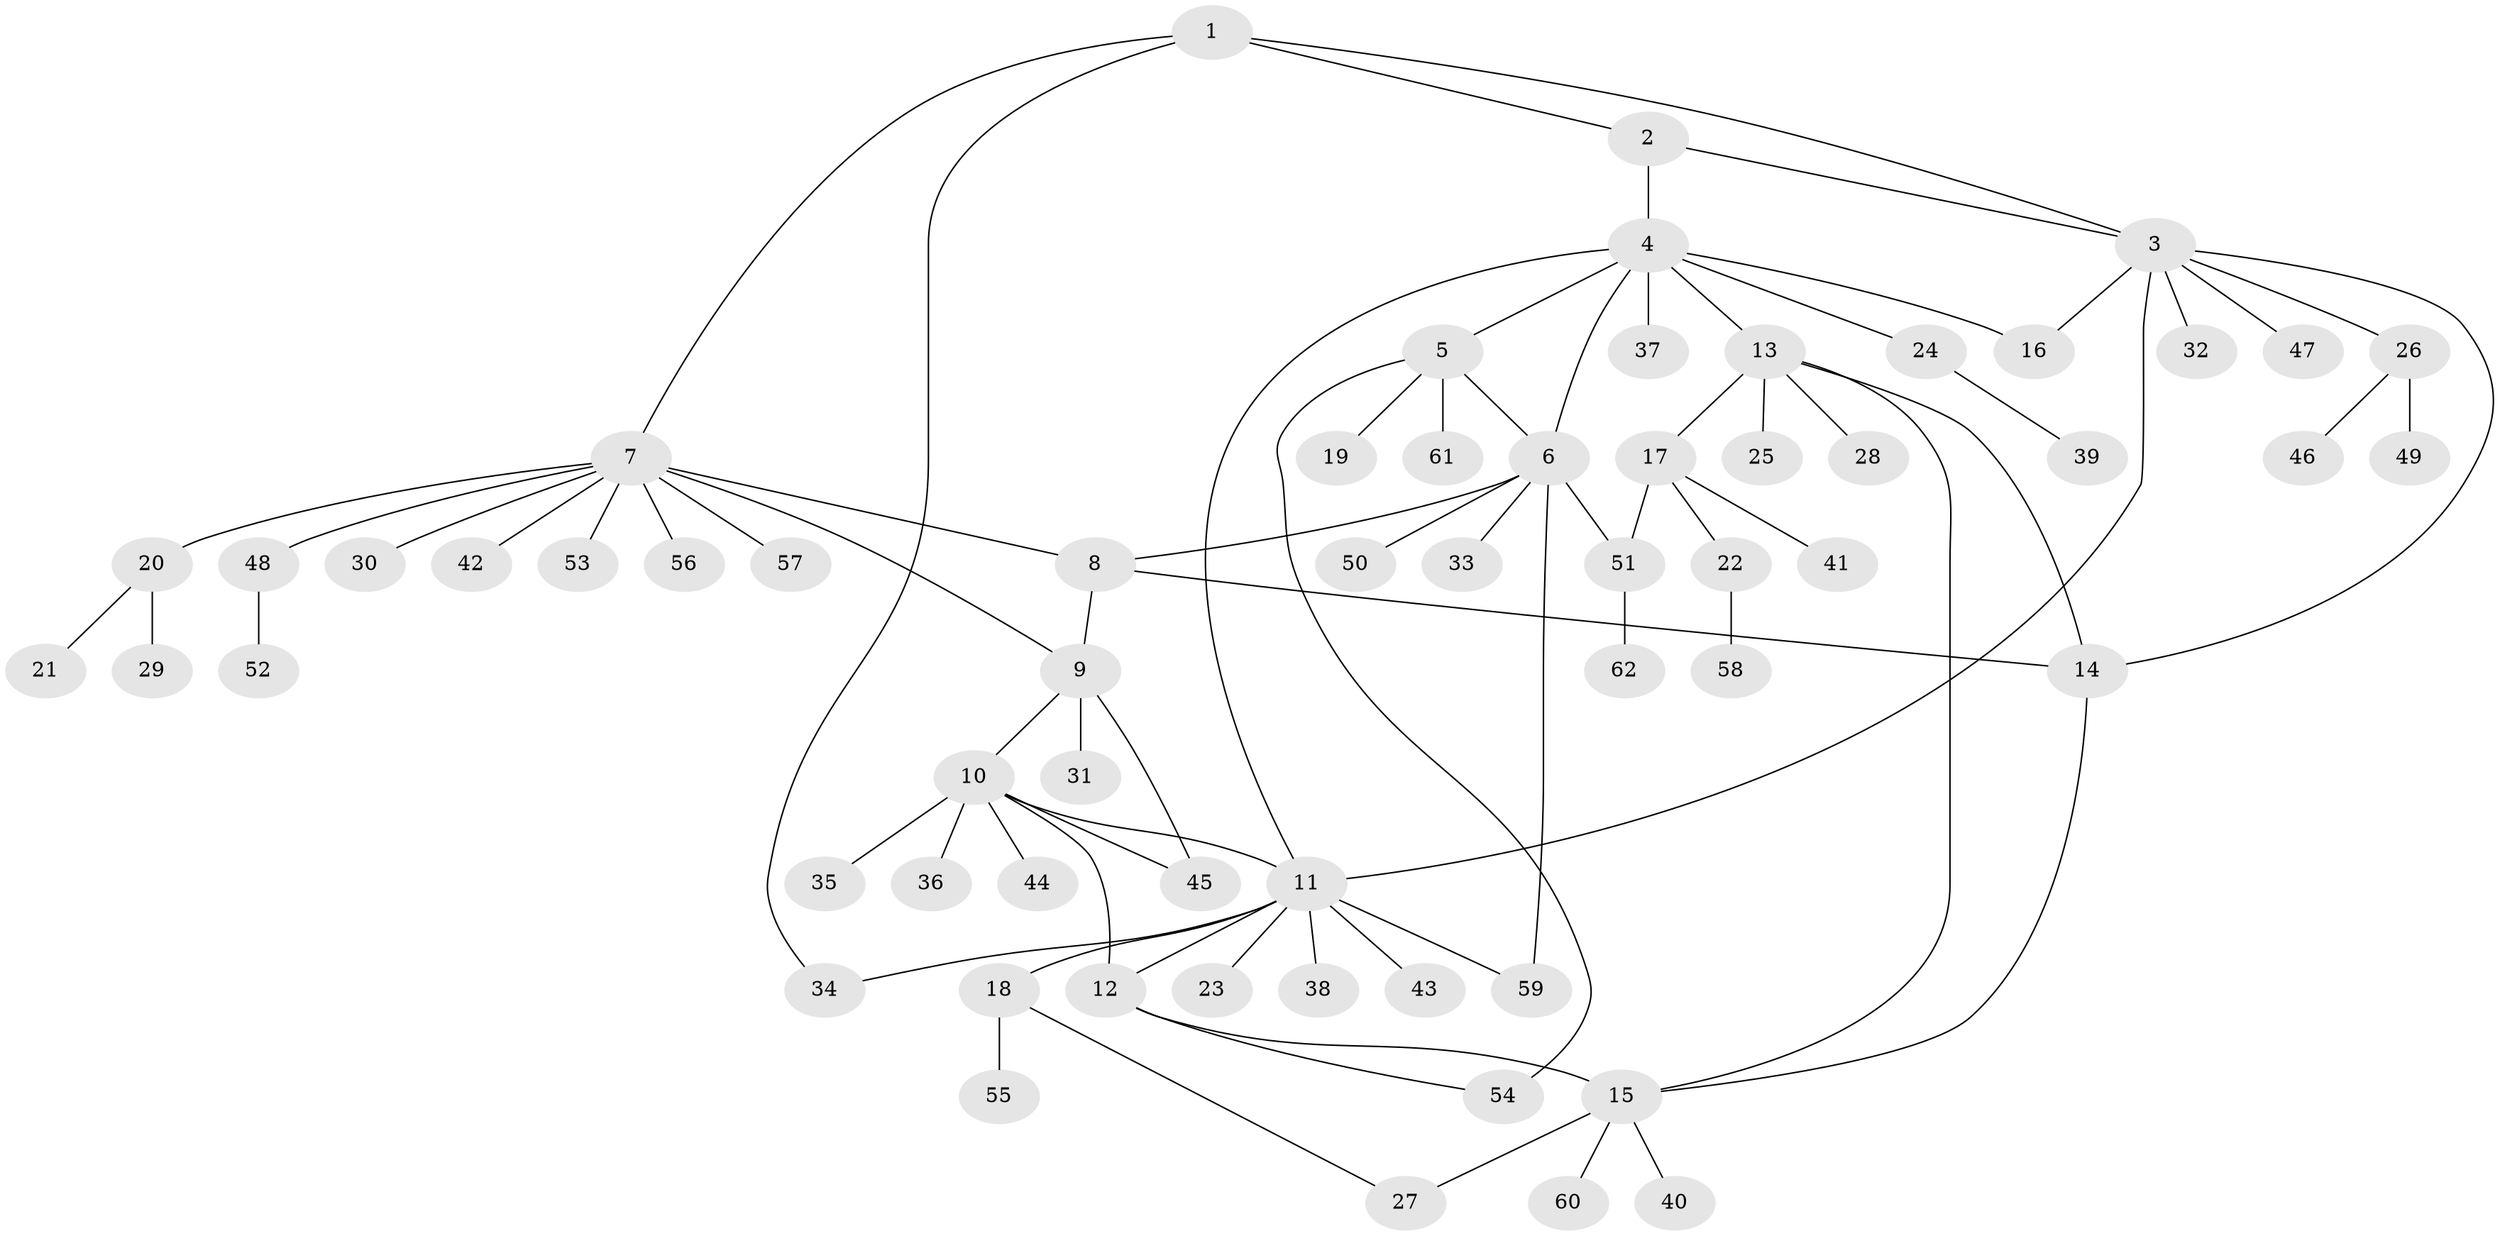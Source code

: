 // coarse degree distribution, {6: 0.10526315789473684, 4: 0.15789473684210525, 5: 0.10526315789473684, 3: 0.15789473684210525, 7: 0.05263157894736842, 2: 0.10526315789473684, 1: 0.3157894736842105}
// Generated by graph-tools (version 1.1) at 2025/52/03/04/25 22:52:26]
// undirected, 62 vertices, 79 edges
graph export_dot {
  node [color=gray90,style=filled];
  1;
  2;
  3;
  4;
  5;
  6;
  7;
  8;
  9;
  10;
  11;
  12;
  13;
  14;
  15;
  16;
  17;
  18;
  19;
  20;
  21;
  22;
  23;
  24;
  25;
  26;
  27;
  28;
  29;
  30;
  31;
  32;
  33;
  34;
  35;
  36;
  37;
  38;
  39;
  40;
  41;
  42;
  43;
  44;
  45;
  46;
  47;
  48;
  49;
  50;
  51;
  52;
  53;
  54;
  55;
  56;
  57;
  58;
  59;
  60;
  61;
  62;
  1 -- 2;
  1 -- 3;
  1 -- 7;
  1 -- 34;
  2 -- 3;
  2 -- 4;
  3 -- 11;
  3 -- 14;
  3 -- 16;
  3 -- 26;
  3 -- 32;
  3 -- 47;
  4 -- 5;
  4 -- 6;
  4 -- 11;
  4 -- 13;
  4 -- 16;
  4 -- 24;
  4 -- 37;
  5 -- 6;
  5 -- 19;
  5 -- 54;
  5 -- 61;
  6 -- 8;
  6 -- 33;
  6 -- 50;
  6 -- 51;
  6 -- 59;
  7 -- 8;
  7 -- 9;
  7 -- 20;
  7 -- 30;
  7 -- 42;
  7 -- 48;
  7 -- 53;
  7 -- 56;
  7 -- 57;
  8 -- 9;
  8 -- 14;
  9 -- 10;
  9 -- 31;
  9 -- 45;
  10 -- 11;
  10 -- 12;
  10 -- 35;
  10 -- 36;
  10 -- 44;
  10 -- 45;
  11 -- 12;
  11 -- 18;
  11 -- 23;
  11 -- 34;
  11 -- 38;
  11 -- 43;
  11 -- 59;
  12 -- 15;
  12 -- 54;
  13 -- 14;
  13 -- 15;
  13 -- 17;
  13 -- 25;
  13 -- 28;
  14 -- 15;
  15 -- 27;
  15 -- 40;
  15 -- 60;
  17 -- 22;
  17 -- 41;
  17 -- 51;
  18 -- 27;
  18 -- 55;
  20 -- 21;
  20 -- 29;
  22 -- 58;
  24 -- 39;
  26 -- 46;
  26 -- 49;
  48 -- 52;
  51 -- 62;
}
